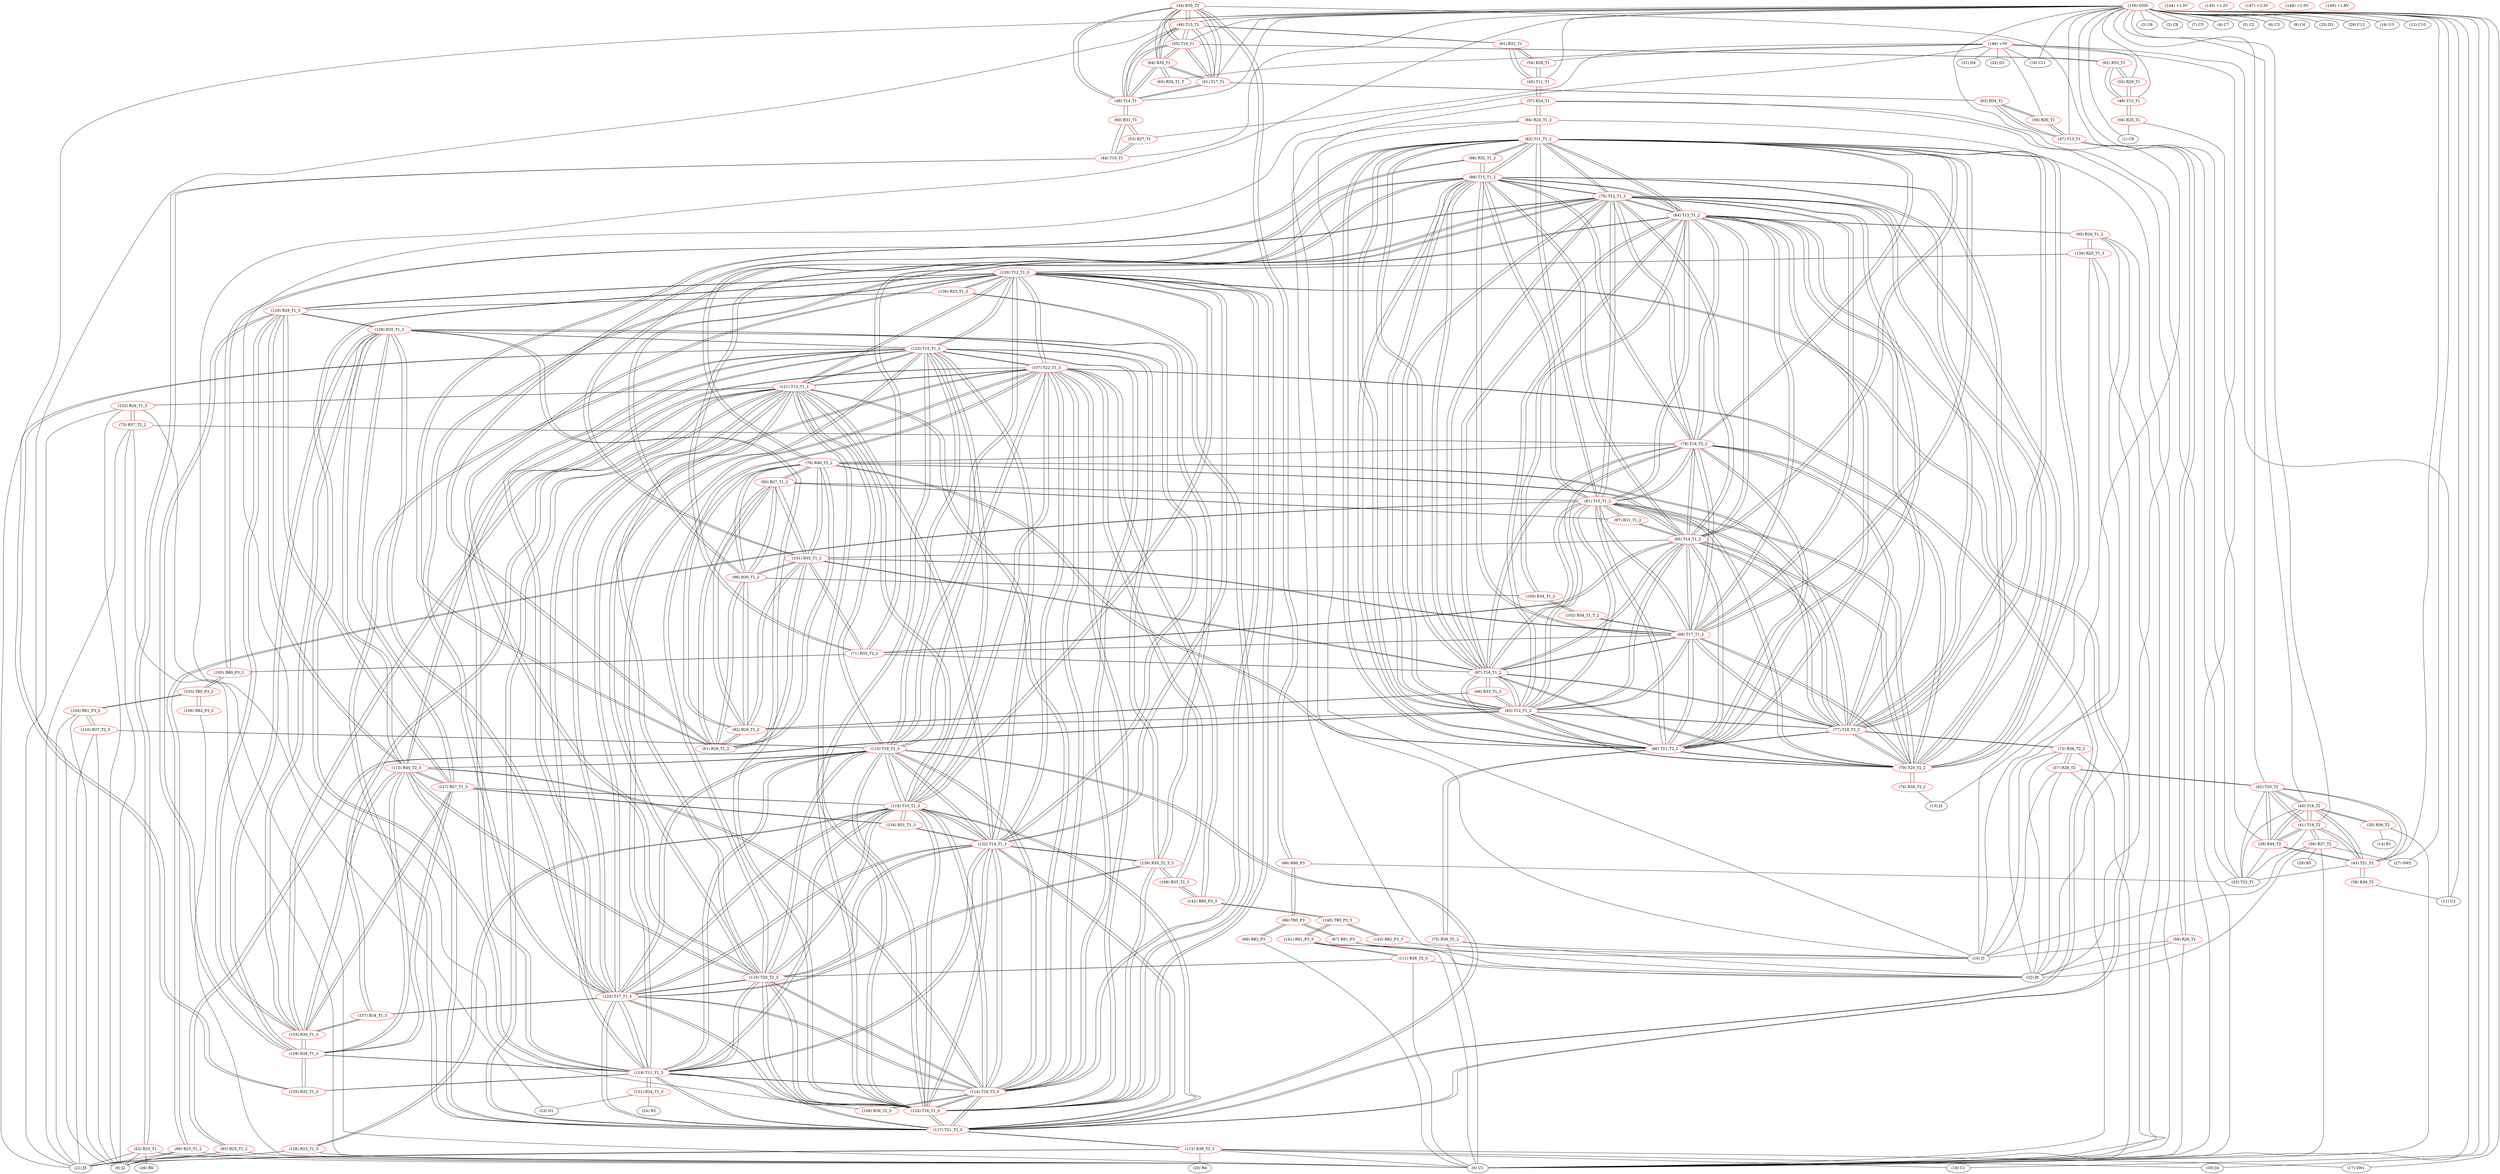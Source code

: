 graph {
	34 [label="(34) R35_T2" color=red]
	49 [label="(49) T15_T1"]
	50 [label="(50) T16_T1"]
	48 [label="(48) T14_T1"]
	51 [label="(51) T17_T1"]
	64 [label="(64) R35_T1"]
	68 [label="(68) R80_P3"]
	33 [label="(33) T22_T1"]
	35 [label="(35) R36_T2" color=red]
	0 [label="(0) U1"]
	14 [label="(14) R1"]
	40 [label="(40) T18_T2"]
	36 [label="(36) R37_T2" color=red]
	10 [label="(10) J1"]
	28 [label="(28) R5"]
	0 [label="(0) U1"]
	22 [label="(22) J6"]
	27 [label="(27) SW2"]
	41 [label="(41) T19_T2"]
	37 [label="(37) R38_T2" color=red]
	22 [label="(22) J6"]
	0 [label="(0) U1"]
	10 [label="(10) J1"]
	72 [label="(72) R36_T2_2"]
	42 [label="(42) T20_T2"]
	38 [label="(38) R39_T2" color=red]
	11 [label="(11) U2"]
	43 [label="(43) T21_T2"]
	39 [label="(39) R40_T2" color=red]
	41 [label="(41) T19_T2"]
	42 [label="(42) T20_T2"]
	43 [label="(43) T21_T2"]
	33 [label="(33) T22_T1"]
	40 [label="(40) T18_T2"]
	40 [label="(40) T18_T2" color=red]
	41 [label="(41) T19_T2"]
	42 [label="(42) T20_T2"]
	43 [label="(43) T21_T2"]
	33 [label="(33) T22_T1"]
	39 [label="(39) R40_T2"]
	35 [label="(35) R36_T2"]
	41 [label="(41) T19_T2" color=red]
	42 [label="(42) T20_T2"]
	43 [label="(43) T21_T2"]
	33 [label="(33) T22_T1"]
	40 [label="(40) T18_T2"]
	39 [label="(39) R40_T2"]
	36 [label="(36) R37_T2"]
	42 [label="(42) T20_T2" color=red]
	41 [label="(41) T19_T2"]
	43 [label="(43) T21_T2"]
	33 [label="(33) T22_T1"]
	40 [label="(40) T18_T2"]
	39 [label="(39) R40_T2"]
	37 [label="(37) R38_T2"]
	43 [label="(43) T21_T2" color=red]
	41 [label="(41) T19_T2"]
	42 [label="(42) T20_T2"]
	33 [label="(33) T22_T1"]
	40 [label="(40) T18_T2"]
	39 [label="(39) R40_T2"]
	38 [label="(38) R39_T2"]
	44 [label="(44) T10_T1" color=red]
	52 [label="(52) R23_T1"]
	53 [label="(53) R27_T1"]
	60 [label="(60) R31_T1"]
	45 [label="(45) T11_T1" color=red]
	57 [label="(57) R24_T1"]
	61 [label="(61) R32_T1"]
	54 [label="(54) R28_T1"]
	46 [label="(46) T12_T1" color=red]
	62 [label="(62) R33_T1"]
	55 [label="(55) R29_T1"]
	56 [label="(56) R25_T1"]
	47 [label="(47) T13_T1" color=red]
	59 [label="(59) R30_T1"]
	63 [label="(63) R34_T1"]
	58 [label="(58) R26_T1"]
	48 [label="(48) T14_T1" color=red]
	49 [label="(49) T15_T1"]
	50 [label="(50) T16_T1"]
	51 [label="(51) T17_T1"]
	34 [label="(34) R35_T2"]
	64 [label="(64) R35_T1"]
	60 [label="(60) R31_T1"]
	49 [label="(49) T15_T1" color=red]
	50 [label="(50) T16_T1"]
	48 [label="(48) T14_T1"]
	51 [label="(51) T17_T1"]
	34 [label="(34) R35_T2"]
	64 [label="(64) R35_T1"]
	61 [label="(61) R32_T1"]
	50 [label="(50) T16_T1" color=red]
	49 [label="(49) T15_T1"]
	48 [label="(48) T14_T1"]
	51 [label="(51) T17_T1"]
	34 [label="(34) R35_T2"]
	64 [label="(64) R35_T1"]
	62 [label="(62) R33_T1"]
	51 [label="(51) T17_T1" color=red]
	49 [label="(49) T15_T1"]
	50 [label="(50) T16_T1"]
	48 [label="(48) T14_T1"]
	34 [label="(34) R35_T2"]
	64 [label="(64) R35_T1"]
	63 [label="(63) R34_T1"]
	52 [label="(52) R23_T1" color=red]
	9 [label="(9) J2"]
	0 [label="(0) U1"]
	21 [label="(21) J5"]
	26 [label="(26) R6"]
	44 [label="(44) T10_T1"]
	53 [label="(53) R27_T1" color=red]
	44 [label="(44) T10_T1"]
	60 [label="(60) R31_T1"]
	54 [label="(54) R28_T1" color=red]
	61 [label="(61) R32_T1"]
	45 [label="(45) T11_T1"]
	55 [label="(55) R29_T1" color=red]
	62 [label="(62) R33_T1"]
	46 [label="(46) T12_T1"]
	56 [label="(56) R25_T1" color=red]
	1 [label="(1) C9"]
	0 [label="(0) U1"]
	46 [label="(46) T12_T1"]
	57 [label="(57) R24_T1" color=red]
	10 [label="(10) J1"]
	22 [label="(22) J6"]
	0 [label="(0) U1"]
	94 [label="(94) R24_T1_2"]
	45 [label="(45) T11_T1"]
	58 [label="(58) R26_T1" color=red]
	0 [label="(0) U1"]
	22 [label="(22) J6"]
	10 [label="(10) J1"]
	47 [label="(47) T13_T1"]
	59 [label="(59) R30_T1" color=red]
	63 [label="(63) R34_T1"]
	47 [label="(47) T13_T1"]
	60 [label="(60) R31_T1" color=red]
	53 [label="(53) R27_T1"]
	44 [label="(44) T10_T1"]
	48 [label="(48) T14_T1"]
	61 [label="(61) R32_T1" color=red]
	49 [label="(49) T15_T1"]
	45 [label="(45) T11_T1"]
	54 [label="(54) R28_T1"]
	62 [label="(62) R33_T1" color=red]
	50 [label="(50) T16_T1"]
	46 [label="(46) T12_T1"]
	55 [label="(55) R29_T1"]
	63 [label="(63) R34_T1" color=red]
	51 [label="(51) T17_T1"]
	59 [label="(59) R30_T1"]
	47 [label="(47) T13_T1"]
	64 [label="(64) R35_T1" color=red]
	49 [label="(49) T15_T1"]
	50 [label="(50) T16_T1"]
	48 [label="(48) T14_T1"]
	51 [label="(51) T17_T1"]
	34 [label="(34) R35_T2"]
	65 [label="(65) R35_T1_T"]
	65 [label="(65) R35_T1_T" color=red]
	64 [label="(64) R35_T1"]
	66 [label="(66) T80_P3" color=red]
	67 [label="(67) R81_P3"]
	69 [label="(69) R82_P3"]
	68 [label="(68) R80_P3"]
	67 [label="(67) R81_P3" color=red]
	22 [label="(22) J6"]
	10 [label="(10) J1"]
	66 [label="(66) T80_P3"]
	68 [label="(68) R80_P3" color=red]
	33 [label="(33) T22_T1"]
	34 [label="(34) R35_T2"]
	66 [label="(66) T80_P3"]
	69 [label="(69) R82_P3" color=red]
	0 [label="(0) U1"]
	66 [label="(66) T80_P3"]
	70 [label="(70) T22_T1_2" color=red]
	84 [label="(84) T13_T1_2"]
	77 [label="(77) T18_T2_2"]
	78 [label="(78) T19_T2_2"]
	83 [label="(83) T12_T1_2"]
	86 [label="(86) T15_T1_2"]
	85 [label="(85) T14_T1_2"]
	79 [label="(79) T20_T2_2"]
	80 [label="(80) T21_T2_2"]
	82 [label="(82) T11_T1_2"]
	81 [label="(81) T10_T1_2"]
	87 [label="(87) T16_T1_2"]
	88 [label="(88) T17_T1_2"]
	76 [label="(76) R40_T2_2"]
	105 [label="(105) R80_P3_2"]
	71 [label="(71) R35_T2_2"]
	71 [label="(71) R35_T2_2" color=red]
	86 [label="(86) T15_T1_2"]
	87 [label="(87) T16_T1_2"]
	85 [label="(85) T14_T1_2"]
	88 [label="(88) T17_T1_2"]
	101 [label="(101) R35_T1_2"]
	105 [label="(105) R80_P3_2"]
	70 [label="(70) T22_T1_2"]
	72 [label="(72) R36_T2_2" color=red]
	22 [label="(22) J6"]
	0 [label="(0) U1"]
	10 [label="(10) J1"]
	37 [label="(37) R38_T2"]
	77 [label="(77) T18_T2_2"]
	73 [label="(73) R37_T2_2" color=red]
	0 [label="(0) U1"]
	9 [label="(9) J2"]
	21 [label="(21) J5"]
	132 [label="(132) R26_T1_3"]
	78 [label="(78) T19_T2_2"]
	74 [label="(74) R38_T2_2" color=red]
	13 [label="(13) J3"]
	79 [label="(79) T20_T2_2"]
	75 [label="(75) R39_T2_2" color=red]
	10 [label="(10) J1"]
	0 [label="(0) U1"]
	22 [label="(22) J6"]
	80 [label="(80) T21_T2_2"]
	76 [label="(76) R40_T2_2" color=red]
	78 [label="(78) T19_T2_2"]
	79 [label="(79) T20_T2_2"]
	80 [label="(80) T21_T2_2"]
	70 [label="(70) T22_T1_2"]
	77 [label="(77) T18_T2_2"]
	92 [label="(92) R29_T1_2"]
	91 [label="(91) R28_T1_2"]
	96 [label="(96) R30_T1_2"]
	90 [label="(90) R27_T1_2"]
	101 [label="(101) R35_T1_2"]
	77 [label="(77) T18_T2_2" color=red]
	84 [label="(84) T13_T1_2"]
	78 [label="(78) T19_T2_2"]
	83 [label="(83) T12_T1_2"]
	86 [label="(86) T15_T1_2"]
	85 [label="(85) T14_T1_2"]
	79 [label="(79) T20_T2_2"]
	80 [label="(80) T21_T2_2"]
	82 [label="(82) T11_T1_2"]
	81 [label="(81) T10_T1_2"]
	70 [label="(70) T22_T1_2"]
	87 [label="(87) T16_T1_2"]
	88 [label="(88) T17_T1_2"]
	76 [label="(76) R40_T2_2"]
	72 [label="(72) R36_T2_2"]
	78 [label="(78) T19_T2_2" color=red]
	84 [label="(84) T13_T1_2"]
	77 [label="(77) T18_T2_2"]
	83 [label="(83) T12_T1_2"]
	86 [label="(86) T15_T1_2"]
	85 [label="(85) T14_T1_2"]
	79 [label="(79) T20_T2_2"]
	80 [label="(80) T21_T2_2"]
	82 [label="(82) T11_T1_2"]
	81 [label="(81) T10_T1_2"]
	70 [label="(70) T22_T1_2"]
	87 [label="(87) T16_T1_2"]
	88 [label="(88) T17_T1_2"]
	76 [label="(76) R40_T2_2"]
	73 [label="(73) R37_T2_2"]
	79 [label="(79) T20_T2_2" color=red]
	84 [label="(84) T13_T1_2"]
	77 [label="(77) T18_T2_2"]
	78 [label="(78) T19_T2_2"]
	83 [label="(83) T12_T1_2"]
	86 [label="(86) T15_T1_2"]
	85 [label="(85) T14_T1_2"]
	80 [label="(80) T21_T2_2"]
	82 [label="(82) T11_T1_2"]
	81 [label="(81) T10_T1_2"]
	70 [label="(70) T22_T1_2"]
	87 [label="(87) T16_T1_2"]
	88 [label="(88) T17_T1_2"]
	76 [label="(76) R40_T2_2"]
	74 [label="(74) R38_T2_2"]
	80 [label="(80) T21_T2_2" color=red]
	84 [label="(84) T13_T1_2"]
	77 [label="(77) T18_T2_2"]
	78 [label="(78) T19_T2_2"]
	83 [label="(83) T12_T1_2"]
	86 [label="(86) T15_T1_2"]
	85 [label="(85) T14_T1_2"]
	79 [label="(79) T20_T2_2"]
	82 [label="(82) T11_T1_2"]
	81 [label="(81) T10_T1_2"]
	70 [label="(70) T22_T1_2"]
	87 [label="(87) T16_T1_2"]
	88 [label="(88) T17_T1_2"]
	76 [label="(76) R40_T2_2"]
	75 [label="(75) R39_T2_2"]
	81 [label="(81) T10_T1_2" color=red]
	84 [label="(84) T13_T1_2"]
	77 [label="(77) T18_T2_2"]
	78 [label="(78) T19_T2_2"]
	83 [label="(83) T12_T1_2"]
	86 [label="(86) T15_T1_2"]
	85 [label="(85) T14_T1_2"]
	79 [label="(79) T20_T2_2"]
	80 [label="(80) T21_T2_2"]
	82 [label="(82) T11_T1_2"]
	70 [label="(70) T22_T1_2"]
	87 [label="(87) T16_T1_2"]
	88 [label="(88) T17_T1_2"]
	89 [label="(89) R23_T1_2"]
	90 [label="(90) R27_T1_2"]
	97 [label="(97) R31_T1_2"]
	82 [label="(82) T11_T1_2" color=red]
	84 [label="(84) T13_T1_2"]
	77 [label="(77) T18_T2_2"]
	78 [label="(78) T19_T2_2"]
	83 [label="(83) T12_T1_2"]
	86 [label="(86) T15_T1_2"]
	85 [label="(85) T14_T1_2"]
	79 [label="(79) T20_T2_2"]
	80 [label="(80) T21_T2_2"]
	81 [label="(81) T10_T1_2"]
	70 [label="(70) T22_T1_2"]
	87 [label="(87) T16_T1_2"]
	88 [label="(88) T17_T1_2"]
	94 [label="(94) R24_T1_2"]
	98 [label="(98) R32_T1_2"]
	91 [label="(91) R28_T1_2"]
	83 [label="(83) T12_T1_2" color=red]
	84 [label="(84) T13_T1_2"]
	77 [label="(77) T18_T2_2"]
	78 [label="(78) T19_T2_2"]
	86 [label="(86) T15_T1_2"]
	85 [label="(85) T14_T1_2"]
	79 [label="(79) T20_T2_2"]
	80 [label="(80) T21_T2_2"]
	82 [label="(82) T11_T1_2"]
	81 [label="(81) T10_T1_2"]
	70 [label="(70) T22_T1_2"]
	87 [label="(87) T16_T1_2"]
	88 [label="(88) T17_T1_2"]
	99 [label="(99) R33_T1_2"]
	92 [label="(92) R29_T1_2"]
	93 [label="(93) R25_T1_2"]
	84 [label="(84) T13_T1_2" color=red]
	77 [label="(77) T18_T2_2"]
	78 [label="(78) T19_T2_2"]
	83 [label="(83) T12_T1_2"]
	86 [label="(86) T15_T1_2"]
	85 [label="(85) T14_T1_2"]
	79 [label="(79) T20_T2_2"]
	80 [label="(80) T21_T2_2"]
	82 [label="(82) T11_T1_2"]
	81 [label="(81) T10_T1_2"]
	70 [label="(70) T22_T1_2"]
	87 [label="(87) T16_T1_2"]
	88 [label="(88) T17_T1_2"]
	96 [label="(96) R30_T1_2"]
	100 [label="(100) R34_T1_2"]
	95 [label="(95) R26_T1_2"]
	85 [label="(85) T14_T1_2" color=red]
	84 [label="(84) T13_T1_2"]
	77 [label="(77) T18_T2_2"]
	78 [label="(78) T19_T2_2"]
	83 [label="(83) T12_T1_2"]
	86 [label="(86) T15_T1_2"]
	79 [label="(79) T20_T2_2"]
	80 [label="(80) T21_T2_2"]
	82 [label="(82) T11_T1_2"]
	81 [label="(81) T10_T1_2"]
	70 [label="(70) T22_T1_2"]
	87 [label="(87) T16_T1_2"]
	88 [label="(88) T17_T1_2"]
	71 [label="(71) R35_T2_2"]
	101 [label="(101) R35_T1_2"]
	97 [label="(97) R31_T1_2"]
	86 [label="(86) T15_T1_2" color=red]
	84 [label="(84) T13_T1_2"]
	77 [label="(77) T18_T2_2"]
	78 [label="(78) T19_T2_2"]
	83 [label="(83) T12_T1_2"]
	85 [label="(85) T14_T1_2"]
	79 [label="(79) T20_T2_2"]
	80 [label="(80) T21_T2_2"]
	82 [label="(82) T11_T1_2"]
	81 [label="(81) T10_T1_2"]
	70 [label="(70) T22_T1_2"]
	87 [label="(87) T16_T1_2"]
	88 [label="(88) T17_T1_2"]
	71 [label="(71) R35_T2_2"]
	101 [label="(101) R35_T1_2"]
	98 [label="(98) R32_T1_2"]
	87 [label="(87) T16_T1_2" color=red]
	84 [label="(84) T13_T1_2"]
	77 [label="(77) T18_T2_2"]
	78 [label="(78) T19_T2_2"]
	83 [label="(83) T12_T1_2"]
	86 [label="(86) T15_T1_2"]
	85 [label="(85) T14_T1_2"]
	79 [label="(79) T20_T2_2"]
	80 [label="(80) T21_T2_2"]
	82 [label="(82) T11_T1_2"]
	81 [label="(81) T10_T1_2"]
	70 [label="(70) T22_T1_2"]
	88 [label="(88) T17_T1_2"]
	71 [label="(71) R35_T2_2"]
	101 [label="(101) R35_T1_2"]
	99 [label="(99) R33_T1_2"]
	88 [label="(88) T17_T1_2" color=red]
	84 [label="(84) T13_T1_2"]
	77 [label="(77) T18_T2_2"]
	78 [label="(78) T19_T2_2"]
	83 [label="(83) T12_T1_2"]
	86 [label="(86) T15_T1_2"]
	85 [label="(85) T14_T1_2"]
	79 [label="(79) T20_T2_2"]
	80 [label="(80) T21_T2_2"]
	82 [label="(82) T11_T1_2"]
	81 [label="(81) T10_T1_2"]
	70 [label="(70) T22_T1_2"]
	87 [label="(87) T16_T1_2"]
	71 [label="(71) R35_T2_2"]
	101 [label="(101) R35_T1_2"]
	102 [label="(102) R34_T1_T_2"]
	89 [label="(89) R23_T1_2" color=red]
	21 [label="(21) J5"]
	9 [label="(9) J2"]
	0 [label="(0) U1"]
	81 [label="(81) T10_T1_2"]
	90 [label="(90) R27_T1_2" color=red]
	76 [label="(76) R40_T2_2"]
	92 [label="(92) R29_T1_2"]
	91 [label="(91) R28_T1_2"]
	96 [label="(96) R30_T1_2"]
	101 [label="(101) R35_T1_2"]
	81 [label="(81) T10_T1_2"]
	97 [label="(97) R31_T1_2"]
	91 [label="(91) R28_T1_2" color=red]
	76 [label="(76) R40_T2_2"]
	92 [label="(92) R29_T1_2"]
	96 [label="(96) R30_T1_2"]
	90 [label="(90) R27_T1_2"]
	101 [label="(101) R35_T1_2"]
	98 [label="(98) R32_T1_2"]
	82 [label="(82) T11_T1_2"]
	92 [label="(92) R29_T1_2" color=red]
	76 [label="(76) R40_T2_2"]
	91 [label="(91) R28_T1_2"]
	96 [label="(96) R30_T1_2"]
	90 [label="(90) R27_T1_2"]
	101 [label="(101) R35_T1_2"]
	99 [label="(99) R33_T1_2"]
	83 [label="(83) T12_T1_2"]
	93 [label="(93) R25_T1_2" color=red]
	21 [label="(21) J5"]
	0 [label="(0) U1"]
	9 [label="(9) J2"]
	83 [label="(83) T12_T1_2"]
	94 [label="(94) R24_T1_2" color=red]
	10 [label="(10) J1"]
	22 [label="(22) J6"]
	0 [label="(0) U1"]
	57 [label="(57) R24_T1"]
	82 [label="(82) T11_T1_2"]
	95 [label="(95) R26_T1_2" color=red]
	22 [label="(22) J6"]
	0 [label="(0) U1"]
	10 [label="(10) J1"]
	130 [label="(130) R25_T1_3"]
	84 [label="(84) T13_T1_2"]
	96 [label="(96) R30_T1_2" color=red]
	76 [label="(76) R40_T2_2"]
	92 [label="(92) R29_T1_2"]
	91 [label="(91) R28_T1_2"]
	90 [label="(90) R27_T1_2"]
	101 [label="(101) R35_T1_2"]
	100 [label="(100) R34_T1_2"]
	84 [label="(84) T13_T1_2"]
	97 [label="(97) R31_T1_2" color=red]
	90 [label="(90) R27_T1_2"]
	81 [label="(81) T10_T1_2"]
	85 [label="(85) T14_T1_2"]
	98 [label="(98) R32_T1_2" color=red]
	86 [label="(86) T15_T1_2"]
	82 [label="(82) T11_T1_2"]
	91 [label="(91) R28_T1_2"]
	99 [label="(99) R33_T1_2" color=red]
	87 [label="(87) T16_T1_2"]
	83 [label="(83) T12_T1_2"]
	92 [label="(92) R29_T1_2"]
	100 [label="(100) R34_T1_2" color=red]
	96 [label="(96) R30_T1_2"]
	84 [label="(84) T13_T1_2"]
	102 [label="(102) R34_T1_T_2"]
	101 [label="(101) R35_T1_2" color=red]
	86 [label="(86) T15_T1_2"]
	87 [label="(87) T16_T1_2"]
	85 [label="(85) T14_T1_2"]
	88 [label="(88) T17_T1_2"]
	71 [label="(71) R35_T2_2"]
	76 [label="(76) R40_T2_2"]
	92 [label="(92) R29_T1_2"]
	91 [label="(91) R28_T1_2"]
	96 [label="(96) R30_T1_2"]
	90 [label="(90) R27_T1_2"]
	102 [label="(102) R34_T1_T_2" color=red]
	88 [label="(88) T17_T1_2"]
	100 [label="(100) R34_T1_2"]
	103 [label="(103) T80_P3_2" color=red]
	104 [label="(104) R81_P3_2"]
	106 [label="(106) R82_P3_2"]
	105 [label="(105) R80_P3_2"]
	104 [label="(104) R81_P3_2" color=red]
	21 [label="(21) J5"]
	9 [label="(9) J2"]
	110 [label="(110) R37_T2_3"]
	103 [label="(103) T80_P3_2"]
	105 [label="(105) R80_P3_2" color=red]
	70 [label="(70) T22_T1_2"]
	71 [label="(71) R35_T2_2"]
	103 [label="(103) T80_P3_2"]
	106 [label="(106) R82_P3_2" color=red]
	0 [label="(0) U1"]
	103 [label="(103) T80_P3_2"]
	107 [label="(107) T22_T1_3" color=red]
	121 [label="(121) T13_T1_3"]
	114 [label="(114) T18_T2_3"]
	115 [label="(115) T19_T2_3"]
	120 [label="(120) T12_T1_3"]
	123 [label="(123) T15_T1_3"]
	122 [label="(122) T14_T1_3"]
	116 [label="(116) T20_T2_3"]
	117 [label="(117) T21_T2_3"]
	119 [label="(119) T11_T1_3"]
	118 [label="(118) T10_T1_3"]
	124 [label="(124) T16_T1_3"]
	125 [label="(125) T17_T1_3"]
	113 [label="(113) R40_T2_3"]
	142 [label="(142) R80_P3_3"]
	108 [label="(108) R35_T2_3"]
	108 [label="(108) R35_T2_3" color=red]
	139 [label="(139) R35_T2_T_3"]
	142 [label="(142) R80_P3_3"]
	107 [label="(107) T22_T1_3"]
	109 [label="(109) R36_T2_3" color=red]
	114 [label="(114) T18_T2_3"]
	110 [label="(110) R37_T2_3" color=red]
	21 [label="(21) J5"]
	104 [label="(104) R81_P3_2"]
	9 [label="(9) J2"]
	115 [label="(115) T19_T2_3"]
	111 [label="(111) R38_T2_3" color=red]
	22 [label="(22) J6"]
	141 [label="(141) R81_P3_3"]
	0 [label="(0) U1"]
	116 [label="(116) T20_T2_3"]
	112 [label="(112) R39_T2_3" color=red]
	18 [label="(18) C1"]
	0 [label="(0) U1"]
	30 [label="(30) J4"]
	21 [label="(21) J5"]
	17 [label="(17) SW1"]
	20 [label="(20) R4"]
	9 [label="(9) J2"]
	117 [label="(117) T21_T2_3"]
	113 [label="(113) R40_T2_3" color=red]
	115 [label="(115) T19_T2_3"]
	116 [label="(116) T20_T2_3"]
	117 [label="(117) T21_T2_3"]
	107 [label="(107) T22_T1_3"]
	114 [label="(114) T18_T2_3"]
	129 [label="(129) R29_T1_3"]
	128 [label="(128) R28_T1_3"]
	133 [label="(133) R30_T1_3"]
	127 [label="(127) R27_T1_3"]
	138 [label="(138) R35_T1_3"]
	114 [label="(114) T18_T2_3" color=red]
	121 [label="(121) T13_T1_3"]
	115 [label="(115) T19_T2_3"]
	120 [label="(120) T12_T1_3"]
	123 [label="(123) T15_T1_3"]
	122 [label="(122) T14_T1_3"]
	116 [label="(116) T20_T2_3"]
	117 [label="(117) T21_T2_3"]
	119 [label="(119) T11_T1_3"]
	118 [label="(118) T10_T1_3"]
	107 [label="(107) T22_T1_3"]
	124 [label="(124) T16_T1_3"]
	125 [label="(125) T17_T1_3"]
	113 [label="(113) R40_T2_3"]
	109 [label="(109) R36_T2_3"]
	115 [label="(115) T19_T2_3" color=red]
	121 [label="(121) T13_T1_3"]
	114 [label="(114) T18_T2_3"]
	120 [label="(120) T12_T1_3"]
	123 [label="(123) T15_T1_3"]
	122 [label="(122) T14_T1_3"]
	116 [label="(116) T20_T2_3"]
	117 [label="(117) T21_T2_3"]
	119 [label="(119) T11_T1_3"]
	118 [label="(118) T10_T1_3"]
	107 [label="(107) T22_T1_3"]
	124 [label="(124) T16_T1_3"]
	125 [label="(125) T17_T1_3"]
	113 [label="(113) R40_T2_3"]
	110 [label="(110) R37_T2_3"]
	116 [label="(116) T20_T2_3" color=red]
	121 [label="(121) T13_T1_3"]
	114 [label="(114) T18_T2_3"]
	115 [label="(115) T19_T2_3"]
	120 [label="(120) T12_T1_3"]
	123 [label="(123) T15_T1_3"]
	122 [label="(122) T14_T1_3"]
	117 [label="(117) T21_T2_3"]
	119 [label="(119) T11_T1_3"]
	118 [label="(118) T10_T1_3"]
	107 [label="(107) T22_T1_3"]
	124 [label="(124) T16_T1_3"]
	125 [label="(125) T17_T1_3"]
	113 [label="(113) R40_T2_3"]
	111 [label="(111) R38_T2_3"]
	117 [label="(117) T21_T2_3" color=red]
	121 [label="(121) T13_T1_3"]
	114 [label="(114) T18_T2_3"]
	115 [label="(115) T19_T2_3"]
	120 [label="(120) T12_T1_3"]
	123 [label="(123) T15_T1_3"]
	122 [label="(122) T14_T1_3"]
	116 [label="(116) T20_T2_3"]
	119 [label="(119) T11_T1_3"]
	118 [label="(118) T10_T1_3"]
	107 [label="(107) T22_T1_3"]
	124 [label="(124) T16_T1_3"]
	125 [label="(125) T17_T1_3"]
	113 [label="(113) R40_T2_3"]
	112 [label="(112) R39_T2_3"]
	118 [label="(118) T10_T1_3" color=red]
	121 [label="(121) T13_T1_3"]
	114 [label="(114) T18_T2_3"]
	115 [label="(115) T19_T2_3"]
	120 [label="(120) T12_T1_3"]
	123 [label="(123) T15_T1_3"]
	122 [label="(122) T14_T1_3"]
	116 [label="(116) T20_T2_3"]
	117 [label="(117) T21_T2_3"]
	119 [label="(119) T11_T1_3"]
	107 [label="(107) T22_T1_3"]
	124 [label="(124) T16_T1_3"]
	125 [label="(125) T17_T1_3"]
	126 [label="(126) R23_T1_3"]
	127 [label="(127) R27_T1_3"]
	134 [label="(134) R31_T1_3"]
	119 [label="(119) T11_T1_3" color=red]
	121 [label="(121) T13_T1_3"]
	114 [label="(114) T18_T2_3"]
	115 [label="(115) T19_T2_3"]
	120 [label="(120) T12_T1_3"]
	123 [label="(123) T15_T1_3"]
	122 [label="(122) T14_T1_3"]
	116 [label="(116) T20_T2_3"]
	117 [label="(117) T21_T2_3"]
	118 [label="(118) T10_T1_3"]
	107 [label="(107) T22_T1_3"]
	124 [label="(124) T16_T1_3"]
	125 [label="(125) T17_T1_3"]
	131 [label="(131) R24_T1_3"]
	135 [label="(135) R32_T1_3"]
	128 [label="(128) R28_T1_3"]
	120 [label="(120) T12_T1_3" color=red]
	121 [label="(121) T13_T1_3"]
	114 [label="(114) T18_T2_3"]
	115 [label="(115) T19_T2_3"]
	123 [label="(123) T15_T1_3"]
	122 [label="(122) T14_T1_3"]
	116 [label="(116) T20_T2_3"]
	117 [label="(117) T21_T2_3"]
	119 [label="(119) T11_T1_3"]
	118 [label="(118) T10_T1_3"]
	107 [label="(107) T22_T1_3"]
	124 [label="(124) T16_T1_3"]
	125 [label="(125) T17_T1_3"]
	136 [label="(136) R33_T1_3"]
	129 [label="(129) R29_T1_3"]
	130 [label="(130) R25_T1_3"]
	121 [label="(121) T13_T1_3" color=red]
	114 [label="(114) T18_T2_3"]
	115 [label="(115) T19_T2_3"]
	120 [label="(120) T12_T1_3"]
	123 [label="(123) T15_T1_3"]
	122 [label="(122) T14_T1_3"]
	116 [label="(116) T20_T2_3"]
	117 [label="(117) T21_T2_3"]
	119 [label="(119) T11_T1_3"]
	118 [label="(118) T10_T1_3"]
	107 [label="(107) T22_T1_3"]
	124 [label="(124) T16_T1_3"]
	125 [label="(125) T17_T1_3"]
	133 [label="(133) R30_T1_3"]
	137 [label="(137) R34_T1_3"]
	132 [label="(132) R26_T1_3"]
	122 [label="(122) T14_T1_3" color=red]
	121 [label="(121) T13_T1_3"]
	114 [label="(114) T18_T2_3"]
	115 [label="(115) T19_T2_3"]
	120 [label="(120) T12_T1_3"]
	123 [label="(123) T15_T1_3"]
	116 [label="(116) T20_T2_3"]
	117 [label="(117) T21_T2_3"]
	119 [label="(119) T11_T1_3"]
	118 [label="(118) T10_T1_3"]
	107 [label="(107) T22_T1_3"]
	124 [label="(124) T16_T1_3"]
	125 [label="(125) T17_T1_3"]
	139 [label="(139) R35_T2_T_3"]
	138 [label="(138) R35_T1_3"]
	134 [label="(134) R31_T1_3"]
	123 [label="(123) T15_T1_3" color=red]
	121 [label="(121) T13_T1_3"]
	114 [label="(114) T18_T2_3"]
	115 [label="(115) T19_T2_3"]
	120 [label="(120) T12_T1_3"]
	122 [label="(122) T14_T1_3"]
	116 [label="(116) T20_T2_3"]
	117 [label="(117) T21_T2_3"]
	119 [label="(119) T11_T1_3"]
	118 [label="(118) T10_T1_3"]
	107 [label="(107) T22_T1_3"]
	124 [label="(124) T16_T1_3"]
	125 [label="(125) T17_T1_3"]
	139 [label="(139) R35_T2_T_3"]
	138 [label="(138) R35_T1_3"]
	135 [label="(135) R32_T1_3"]
	124 [label="(124) T16_T1_3" color=red]
	121 [label="(121) T13_T1_3"]
	114 [label="(114) T18_T2_3"]
	115 [label="(115) T19_T2_3"]
	120 [label="(120) T12_T1_3"]
	123 [label="(123) T15_T1_3"]
	122 [label="(122) T14_T1_3"]
	116 [label="(116) T20_T2_3"]
	117 [label="(117) T21_T2_3"]
	119 [label="(119) T11_T1_3"]
	118 [label="(118) T10_T1_3"]
	107 [label="(107) T22_T1_3"]
	125 [label="(125) T17_T1_3"]
	139 [label="(139) R35_T2_T_3"]
	138 [label="(138) R35_T1_3"]
	136 [label="(136) R33_T1_3"]
	125 [label="(125) T17_T1_3" color=red]
	121 [label="(121) T13_T1_3"]
	114 [label="(114) T18_T2_3"]
	115 [label="(115) T19_T2_3"]
	120 [label="(120) T12_T1_3"]
	123 [label="(123) T15_T1_3"]
	122 [label="(122) T14_T1_3"]
	116 [label="(116) T20_T2_3"]
	117 [label="(117) T21_T2_3"]
	119 [label="(119) T11_T1_3"]
	118 [label="(118) T10_T1_3"]
	107 [label="(107) T22_T1_3"]
	124 [label="(124) T16_T1_3"]
	139 [label="(139) R35_T2_T_3"]
	138 [label="(138) R35_T1_3"]
	137 [label="(137) R34_T1_3"]
	126 [label="(126) R23_T1_3" color=red]
	21 [label="(21) J5"]
	0 [label="(0) U1"]
	9 [label="(9) J2"]
	118 [label="(118) T10_T1_3"]
	127 [label="(127) R27_T1_3" color=red]
	113 [label="(113) R40_T2_3"]
	129 [label="(129) R29_T1_3"]
	128 [label="(128) R28_T1_3"]
	133 [label="(133) R30_T1_3"]
	138 [label="(138) R35_T1_3"]
	118 [label="(118) T10_T1_3"]
	134 [label="(134) R31_T1_3"]
	128 [label="(128) R28_T1_3" color=red]
	113 [label="(113) R40_T2_3"]
	129 [label="(129) R29_T1_3"]
	133 [label="(133) R30_T1_3"]
	127 [label="(127) R27_T1_3"]
	138 [label="(138) R35_T1_3"]
	135 [label="(135) R32_T1_3"]
	119 [label="(119) T11_T1_3"]
	129 [label="(129) R29_T1_3" color=red]
	113 [label="(113) R40_T2_3"]
	128 [label="(128) R28_T1_3"]
	133 [label="(133) R30_T1_3"]
	127 [label="(127) R27_T1_3"]
	138 [label="(138) R35_T1_3"]
	136 [label="(136) R33_T1_3"]
	120 [label="(120) T12_T1_3"]
	130 [label="(130) R25_T1_3" color=red]
	22 [label="(22) J6"]
	0 [label="(0) U1"]
	10 [label="(10) J1"]
	95 [label="(95) R26_T1_2"]
	120 [label="(120) T12_T1_3"]
	131 [label="(131) R24_T1_3" color=red]
	23 [label="(23) D1"]
	24 [label="(24) R3"]
	119 [label="(119) T11_T1_3"]
	132 [label="(132) R26_T1_3" color=red]
	0 [label="(0) U1"]
	9 [label="(9) J2"]
	21 [label="(21) J5"]
	73 [label="(73) R37_T2_2"]
	121 [label="(121) T13_T1_3"]
	133 [label="(133) R30_T1_3" color=red]
	113 [label="(113) R40_T2_3"]
	129 [label="(129) R29_T1_3"]
	128 [label="(128) R28_T1_3"]
	127 [label="(127) R27_T1_3"]
	138 [label="(138) R35_T1_3"]
	137 [label="(137) R34_T1_3"]
	121 [label="(121) T13_T1_3"]
	134 [label="(134) R31_T1_3" color=red]
	127 [label="(127) R27_T1_3"]
	118 [label="(118) T10_T1_3"]
	122 [label="(122) T14_T1_3"]
	135 [label="(135) R32_T1_3" color=red]
	123 [label="(123) T15_T1_3"]
	119 [label="(119) T11_T1_3"]
	128 [label="(128) R28_T1_3"]
	136 [label="(136) R33_T1_3" color=red]
	124 [label="(124) T16_T1_3"]
	120 [label="(120) T12_T1_3"]
	129 [label="(129) R29_T1_3"]
	137 [label="(137) R34_T1_3" color=red]
	125 [label="(125) T17_T1_3"]
	133 [label="(133) R30_T1_3"]
	121 [label="(121) T13_T1_3"]
	138 [label="(138) R35_T1_3" color=red]
	123 [label="(123) T15_T1_3"]
	124 [label="(124) T16_T1_3"]
	122 [label="(122) T14_T1_3"]
	125 [label="(125) T17_T1_3"]
	139 [label="(139) R35_T2_T_3"]
	113 [label="(113) R40_T2_3"]
	129 [label="(129) R29_T1_3"]
	128 [label="(128) R28_T1_3"]
	133 [label="(133) R30_T1_3"]
	127 [label="(127) R27_T1_3"]
	139 [label="(139) R35_T2_T_3" color=red]
	123 [label="(123) T15_T1_3"]
	124 [label="(124) T16_T1_3"]
	122 [label="(122) T14_T1_3"]
	125 [label="(125) T17_T1_3"]
	138 [label="(138) R35_T1_3"]
	108 [label="(108) R35_T2_3"]
	140 [label="(140) T80_P3_3" color=red]
	141 [label="(141) R81_P3_3"]
	143 [label="(143) R82_P3_3"]
	142 [label="(142) R80_P3_3"]
	141 [label="(141) R81_P3_3" color=red]
	22 [label="(22) J6"]
	0 [label="(0) U1"]
	111 [label="(111) R38_T2_3"]
	140 [label="(140) T80_P3_3"]
	142 [label="(142) R80_P3_3" color=red]
	107 [label="(107) T22_T1_3"]
	108 [label="(108) R35_T2_3"]
	140 [label="(140) T80_P3_3"]
	143 [label="(143) R82_P3_3" color=red]
	10 [label="(10) J1"]
	140 [label="(140) T80_P3_3"]
	144 [label="(144) +1.5V" color=red]
	145 [label="(145) +1.2V" color=red]
	146 [label="(146) +5V" color=red]
	19 [label="(19) C11"]
	32 [label="(32) D2"]
	31 [label="(31) D4"]
	11 [label="(11) U2"]
	109 [label="(109) R36_T2_3"]
	39 [label="(39) R40_T2"]
	55 [label="(55) R29_T1"]
	54 [label="(54) R28_T1"]
	59 [label="(59) R30_T1"]
	53 [label="(53) R27_T1"]
	65 [label="(65) R35_T1_T"]
	147 [label="(147) +3.3V" color=red]
	148 [label="(148) +1.0V" color=red]
	149 [label="(149) +1.8V" color=red]
	150 [label="(150) GND" color=red]
	3 [label="(3) C6"]
	2 [label="(2) C8"]
	1 [label="(1) C9"]
	21 [label="(21) J5"]
	7 [label="(7) C5"]
	0 [label="(0) U1"]
	4 [label="(4) C7"]
	5 [label="(5) C2"]
	6 [label="(6) C3"]
	8 [label="(8) C4"]
	25 [label="(25) D3"]
	29 [label="(29) C12"]
	30 [label="(30) J4"]
	17 [label="(17) SW1"]
	18 [label="(18) C1"]
	19 [label="(19) C11"]
	9 [label="(9) J2"]
	27 [label="(27) SW2"]
	23 [label="(23) D1"]
	13 [label="(13) J3"]
	11 [label="(11) U2"]
	16 [label="(16) U3"]
	12 [label="(12) C10"]
	47 [label="(47) T13_T1"]
	40 [label="(40) T18_T2"]
	41 [label="(41) T19_T2"]
	46 [label="(46) T12_T1"]
	49 [label="(49) T15_T1"]
	48 [label="(48) T14_T1"]
	42 [label="(42) T20_T2"]
	43 [label="(43) T21_T2"]
	45 [label="(45) T11_T1"]
	44 [label="(44) T10_T1"]
	33 [label="(33) T22_T1"]
	50 [label="(50) T16_T1"]
	51 [label="(51) T17_T1"]
	34 -- 49
	34 -- 50
	34 -- 48
	34 -- 51
	34 -- 64
	34 -- 68
	34 -- 33
	35 -- 0
	35 -- 14
	35 -- 40
	36 -- 10
	36 -- 28
	36 -- 0
	36 -- 22
	36 -- 27
	36 -- 41
	37 -- 22
	37 -- 0
	37 -- 10
	37 -- 72
	37 -- 42
	38 -- 11
	38 -- 43
	39 -- 41
	39 -- 42
	39 -- 43
	39 -- 33
	39 -- 40
	40 -- 41
	40 -- 42
	40 -- 43
	40 -- 33
	40 -- 39
	40 -- 35
	41 -- 42
	41 -- 43
	41 -- 33
	41 -- 40
	41 -- 39
	41 -- 36
	42 -- 41
	42 -- 43
	42 -- 33
	42 -- 40
	42 -- 39
	42 -- 37
	43 -- 41
	43 -- 42
	43 -- 33
	43 -- 40
	43 -- 39
	43 -- 38
	44 -- 52
	44 -- 53
	44 -- 60
	45 -- 57
	45 -- 61
	45 -- 54
	46 -- 62
	46 -- 55
	46 -- 56
	47 -- 59
	47 -- 63
	47 -- 58
	48 -- 49
	48 -- 50
	48 -- 51
	48 -- 34
	48 -- 64
	48 -- 60
	49 -- 50
	49 -- 48
	49 -- 51
	49 -- 34
	49 -- 64
	49 -- 61
	50 -- 49
	50 -- 48
	50 -- 51
	50 -- 34
	50 -- 64
	50 -- 62
	51 -- 49
	51 -- 50
	51 -- 48
	51 -- 34
	51 -- 64
	51 -- 63
	52 -- 9
	52 -- 0
	52 -- 21
	52 -- 26
	52 -- 44
	53 -- 44
	53 -- 60
	54 -- 61
	54 -- 45
	55 -- 62
	55 -- 46
	56 -- 1
	56 -- 0
	56 -- 46
	57 -- 10
	57 -- 22
	57 -- 0
	57 -- 94
	57 -- 45
	58 -- 0
	58 -- 22
	58 -- 10
	58 -- 47
	59 -- 63
	59 -- 47
	60 -- 53
	60 -- 44
	60 -- 48
	61 -- 49
	61 -- 45
	61 -- 54
	62 -- 50
	62 -- 46
	62 -- 55
	63 -- 51
	63 -- 59
	63 -- 47
	64 -- 49
	64 -- 50
	64 -- 48
	64 -- 51
	64 -- 34
	64 -- 65
	65 -- 64
	66 -- 67
	66 -- 69
	66 -- 68
	67 -- 22
	67 -- 10
	67 -- 66
	68 -- 33
	68 -- 34
	68 -- 66
	69 -- 0
	69 -- 66
	70 -- 84
	70 -- 77
	70 -- 78
	70 -- 83
	70 -- 86
	70 -- 85
	70 -- 79
	70 -- 80
	70 -- 82
	70 -- 81
	70 -- 87
	70 -- 88
	70 -- 76
	70 -- 105
	70 -- 71
	71 -- 86
	71 -- 87
	71 -- 85
	71 -- 88
	71 -- 101
	71 -- 105
	71 -- 70
	72 -- 22
	72 -- 0
	72 -- 10
	72 -- 37
	72 -- 77
	73 -- 0
	73 -- 9
	73 -- 21
	73 -- 132
	73 -- 78
	74 -- 13
	74 -- 79
	75 -- 10
	75 -- 0
	75 -- 22
	75 -- 80
	76 -- 78
	76 -- 79
	76 -- 80
	76 -- 70
	76 -- 77
	76 -- 92
	76 -- 91
	76 -- 96
	76 -- 90
	76 -- 101
	77 -- 84
	77 -- 78
	77 -- 83
	77 -- 86
	77 -- 85
	77 -- 79
	77 -- 80
	77 -- 82
	77 -- 81
	77 -- 70
	77 -- 87
	77 -- 88
	77 -- 76
	77 -- 72
	78 -- 84
	78 -- 77
	78 -- 83
	78 -- 86
	78 -- 85
	78 -- 79
	78 -- 80
	78 -- 82
	78 -- 81
	78 -- 70
	78 -- 87
	78 -- 88
	78 -- 76
	78 -- 73
	79 -- 84
	79 -- 77
	79 -- 78
	79 -- 83
	79 -- 86
	79 -- 85
	79 -- 80
	79 -- 82
	79 -- 81
	79 -- 70
	79 -- 87
	79 -- 88
	79 -- 76
	79 -- 74
	80 -- 84
	80 -- 77
	80 -- 78
	80 -- 83
	80 -- 86
	80 -- 85
	80 -- 79
	80 -- 82
	80 -- 81
	80 -- 70
	80 -- 87
	80 -- 88
	80 -- 76
	80 -- 75
	81 -- 84
	81 -- 77
	81 -- 78
	81 -- 83
	81 -- 86
	81 -- 85
	81 -- 79
	81 -- 80
	81 -- 82
	81 -- 70
	81 -- 87
	81 -- 88
	81 -- 89
	81 -- 90
	81 -- 97
	82 -- 84
	82 -- 77
	82 -- 78
	82 -- 83
	82 -- 86
	82 -- 85
	82 -- 79
	82 -- 80
	82 -- 81
	82 -- 70
	82 -- 87
	82 -- 88
	82 -- 94
	82 -- 98
	82 -- 91
	83 -- 84
	83 -- 77
	83 -- 78
	83 -- 86
	83 -- 85
	83 -- 79
	83 -- 80
	83 -- 82
	83 -- 81
	83 -- 70
	83 -- 87
	83 -- 88
	83 -- 99
	83 -- 92
	83 -- 93
	84 -- 77
	84 -- 78
	84 -- 83
	84 -- 86
	84 -- 85
	84 -- 79
	84 -- 80
	84 -- 82
	84 -- 81
	84 -- 70
	84 -- 87
	84 -- 88
	84 -- 96
	84 -- 100
	84 -- 95
	85 -- 84
	85 -- 77
	85 -- 78
	85 -- 83
	85 -- 86
	85 -- 79
	85 -- 80
	85 -- 82
	85 -- 81
	85 -- 70
	85 -- 87
	85 -- 88
	85 -- 71
	85 -- 101
	85 -- 97
	86 -- 84
	86 -- 77
	86 -- 78
	86 -- 83
	86 -- 85
	86 -- 79
	86 -- 80
	86 -- 82
	86 -- 81
	86 -- 70
	86 -- 87
	86 -- 88
	86 -- 71
	86 -- 101
	86 -- 98
	87 -- 84
	87 -- 77
	87 -- 78
	87 -- 83
	87 -- 86
	87 -- 85
	87 -- 79
	87 -- 80
	87 -- 82
	87 -- 81
	87 -- 70
	87 -- 88
	87 -- 71
	87 -- 101
	87 -- 99
	88 -- 84
	88 -- 77
	88 -- 78
	88 -- 83
	88 -- 86
	88 -- 85
	88 -- 79
	88 -- 80
	88 -- 82
	88 -- 81
	88 -- 70
	88 -- 87
	88 -- 71
	88 -- 101
	88 -- 102
	89 -- 21
	89 -- 9
	89 -- 0
	89 -- 81
	90 -- 76
	90 -- 92
	90 -- 91
	90 -- 96
	90 -- 101
	90 -- 81
	90 -- 97
	91 -- 76
	91 -- 92
	91 -- 96
	91 -- 90
	91 -- 101
	91 -- 98
	91 -- 82
	92 -- 76
	92 -- 91
	92 -- 96
	92 -- 90
	92 -- 101
	92 -- 99
	92 -- 83
	93 -- 21
	93 -- 0
	93 -- 9
	93 -- 83
	94 -- 10
	94 -- 22
	94 -- 0
	94 -- 57
	94 -- 82
	95 -- 22
	95 -- 0
	95 -- 10
	95 -- 130
	95 -- 84
	96 -- 76
	96 -- 92
	96 -- 91
	96 -- 90
	96 -- 101
	96 -- 100
	96 -- 84
	97 -- 90
	97 -- 81
	97 -- 85
	98 -- 86
	98 -- 82
	98 -- 91
	99 -- 87
	99 -- 83
	99 -- 92
	100 -- 96
	100 -- 84
	100 -- 102
	101 -- 86
	101 -- 87
	101 -- 85
	101 -- 88
	101 -- 71
	101 -- 76
	101 -- 92
	101 -- 91
	101 -- 96
	101 -- 90
	102 -- 88
	102 -- 100
	103 -- 104
	103 -- 106
	103 -- 105
	104 -- 21
	104 -- 9
	104 -- 110
	104 -- 103
	105 -- 70
	105 -- 71
	105 -- 103
	106 -- 0
	106 -- 103
	107 -- 121
	107 -- 114
	107 -- 115
	107 -- 120
	107 -- 123
	107 -- 122
	107 -- 116
	107 -- 117
	107 -- 119
	107 -- 118
	107 -- 124
	107 -- 125
	107 -- 113
	107 -- 142
	107 -- 108
	108 -- 139
	108 -- 142
	108 -- 107
	109 -- 114
	110 -- 21
	110 -- 104
	110 -- 9
	110 -- 115
	111 -- 22
	111 -- 141
	111 -- 0
	111 -- 116
	112 -- 18
	112 -- 0
	112 -- 30
	112 -- 21
	112 -- 17
	112 -- 20
	112 -- 9
	112 -- 117
	113 -- 115
	113 -- 116
	113 -- 117
	113 -- 107
	113 -- 114
	113 -- 129
	113 -- 128
	113 -- 133
	113 -- 127
	113 -- 138
	114 -- 121
	114 -- 115
	114 -- 120
	114 -- 123
	114 -- 122
	114 -- 116
	114 -- 117
	114 -- 119
	114 -- 118
	114 -- 107
	114 -- 124
	114 -- 125
	114 -- 113
	114 -- 109
	115 -- 121
	115 -- 114
	115 -- 120
	115 -- 123
	115 -- 122
	115 -- 116
	115 -- 117
	115 -- 119
	115 -- 118
	115 -- 107
	115 -- 124
	115 -- 125
	115 -- 113
	115 -- 110
	116 -- 121
	116 -- 114
	116 -- 115
	116 -- 120
	116 -- 123
	116 -- 122
	116 -- 117
	116 -- 119
	116 -- 118
	116 -- 107
	116 -- 124
	116 -- 125
	116 -- 113
	116 -- 111
	117 -- 121
	117 -- 114
	117 -- 115
	117 -- 120
	117 -- 123
	117 -- 122
	117 -- 116
	117 -- 119
	117 -- 118
	117 -- 107
	117 -- 124
	117 -- 125
	117 -- 113
	117 -- 112
	118 -- 121
	118 -- 114
	118 -- 115
	118 -- 120
	118 -- 123
	118 -- 122
	118 -- 116
	118 -- 117
	118 -- 119
	118 -- 107
	118 -- 124
	118 -- 125
	118 -- 126
	118 -- 127
	118 -- 134
	119 -- 121
	119 -- 114
	119 -- 115
	119 -- 120
	119 -- 123
	119 -- 122
	119 -- 116
	119 -- 117
	119 -- 118
	119 -- 107
	119 -- 124
	119 -- 125
	119 -- 131
	119 -- 135
	119 -- 128
	120 -- 121
	120 -- 114
	120 -- 115
	120 -- 123
	120 -- 122
	120 -- 116
	120 -- 117
	120 -- 119
	120 -- 118
	120 -- 107
	120 -- 124
	120 -- 125
	120 -- 136
	120 -- 129
	120 -- 130
	121 -- 114
	121 -- 115
	121 -- 120
	121 -- 123
	121 -- 122
	121 -- 116
	121 -- 117
	121 -- 119
	121 -- 118
	121 -- 107
	121 -- 124
	121 -- 125
	121 -- 133
	121 -- 137
	121 -- 132
	122 -- 121
	122 -- 114
	122 -- 115
	122 -- 120
	122 -- 123
	122 -- 116
	122 -- 117
	122 -- 119
	122 -- 118
	122 -- 107
	122 -- 124
	122 -- 125
	122 -- 139
	122 -- 138
	122 -- 134
	123 -- 121
	123 -- 114
	123 -- 115
	123 -- 120
	123 -- 122
	123 -- 116
	123 -- 117
	123 -- 119
	123 -- 118
	123 -- 107
	123 -- 124
	123 -- 125
	123 -- 139
	123 -- 138
	123 -- 135
	124 -- 121
	124 -- 114
	124 -- 115
	124 -- 120
	124 -- 123
	124 -- 122
	124 -- 116
	124 -- 117
	124 -- 119
	124 -- 118
	124 -- 107
	124 -- 125
	124 -- 139
	124 -- 138
	124 -- 136
	125 -- 121
	125 -- 114
	125 -- 115
	125 -- 120
	125 -- 123
	125 -- 122
	125 -- 116
	125 -- 117
	125 -- 119
	125 -- 118
	125 -- 107
	125 -- 124
	125 -- 139
	125 -- 138
	125 -- 137
	126 -- 21
	126 -- 0
	126 -- 9
	126 -- 118
	127 -- 113
	127 -- 129
	127 -- 128
	127 -- 133
	127 -- 138
	127 -- 118
	127 -- 134
	128 -- 113
	128 -- 129
	128 -- 133
	128 -- 127
	128 -- 138
	128 -- 135
	128 -- 119
	129 -- 113
	129 -- 128
	129 -- 133
	129 -- 127
	129 -- 138
	129 -- 136
	129 -- 120
	130 -- 22
	130 -- 0
	130 -- 10
	130 -- 95
	130 -- 120
	131 -- 23
	131 -- 24
	131 -- 119
	132 -- 0
	132 -- 9
	132 -- 21
	132 -- 73
	132 -- 121
	133 -- 113
	133 -- 129
	133 -- 128
	133 -- 127
	133 -- 138
	133 -- 137
	133 -- 121
	134 -- 127
	134 -- 118
	134 -- 122
	135 -- 123
	135 -- 119
	135 -- 128
	136 -- 124
	136 -- 120
	136 -- 129
	137 -- 125
	137 -- 133
	137 -- 121
	138 -- 123
	138 -- 124
	138 -- 122
	138 -- 125
	138 -- 139
	138 -- 113
	138 -- 129
	138 -- 128
	138 -- 133
	138 -- 127
	139 -- 123
	139 -- 124
	139 -- 122
	139 -- 125
	139 -- 138
	139 -- 108
	140 -- 141
	140 -- 143
	140 -- 142
	141 -- 22
	141 -- 0
	141 -- 111
	141 -- 140
	142 -- 107
	142 -- 108
	142 -- 140
	143 -- 10
	143 -- 140
	146 -- 19
	146 -- 32
	146 -- 31
	146 -- 11
	146 -- 109
	146 -- 39
	146 -- 55
	146 -- 54
	146 -- 59
	146 -- 53
	146 -- 65
	150 -- 3
	150 -- 2
	150 -- 1
	150 -- 21
	150 -- 7
	150 -- 0
	150 -- 4
	150 -- 5
	150 -- 6
	150 -- 8
	150 -- 25
	150 -- 29
	150 -- 30
	150 -- 17
	150 -- 18
	150 -- 19
	150 -- 9
	150 -- 27
	150 -- 23
	150 -- 13
	150 -- 11
	150 -- 16
	150 -- 12
	150 -- 47
	150 -- 40
	150 -- 41
	150 -- 46
	150 -- 49
	150 -- 48
	150 -- 42
	150 -- 43
	150 -- 45
	150 -- 44
	150 -- 33
	150 -- 50
	150 -- 51
}